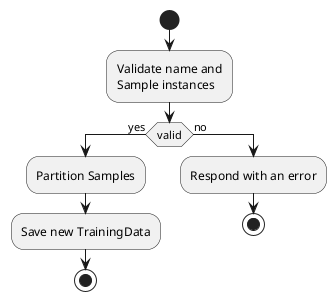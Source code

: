 @startuml
'processa_view_1'

skinparam monochrome true
skinparam handwritten false
skinparam shadowing false

start

:Validate name and
Sample instances;

if (valid) then (yes)
    :Partition Samples;
    :Save new TrainingData;
    stop
else (no)
    :Respond with an error;
    stop
endif

@enduml
